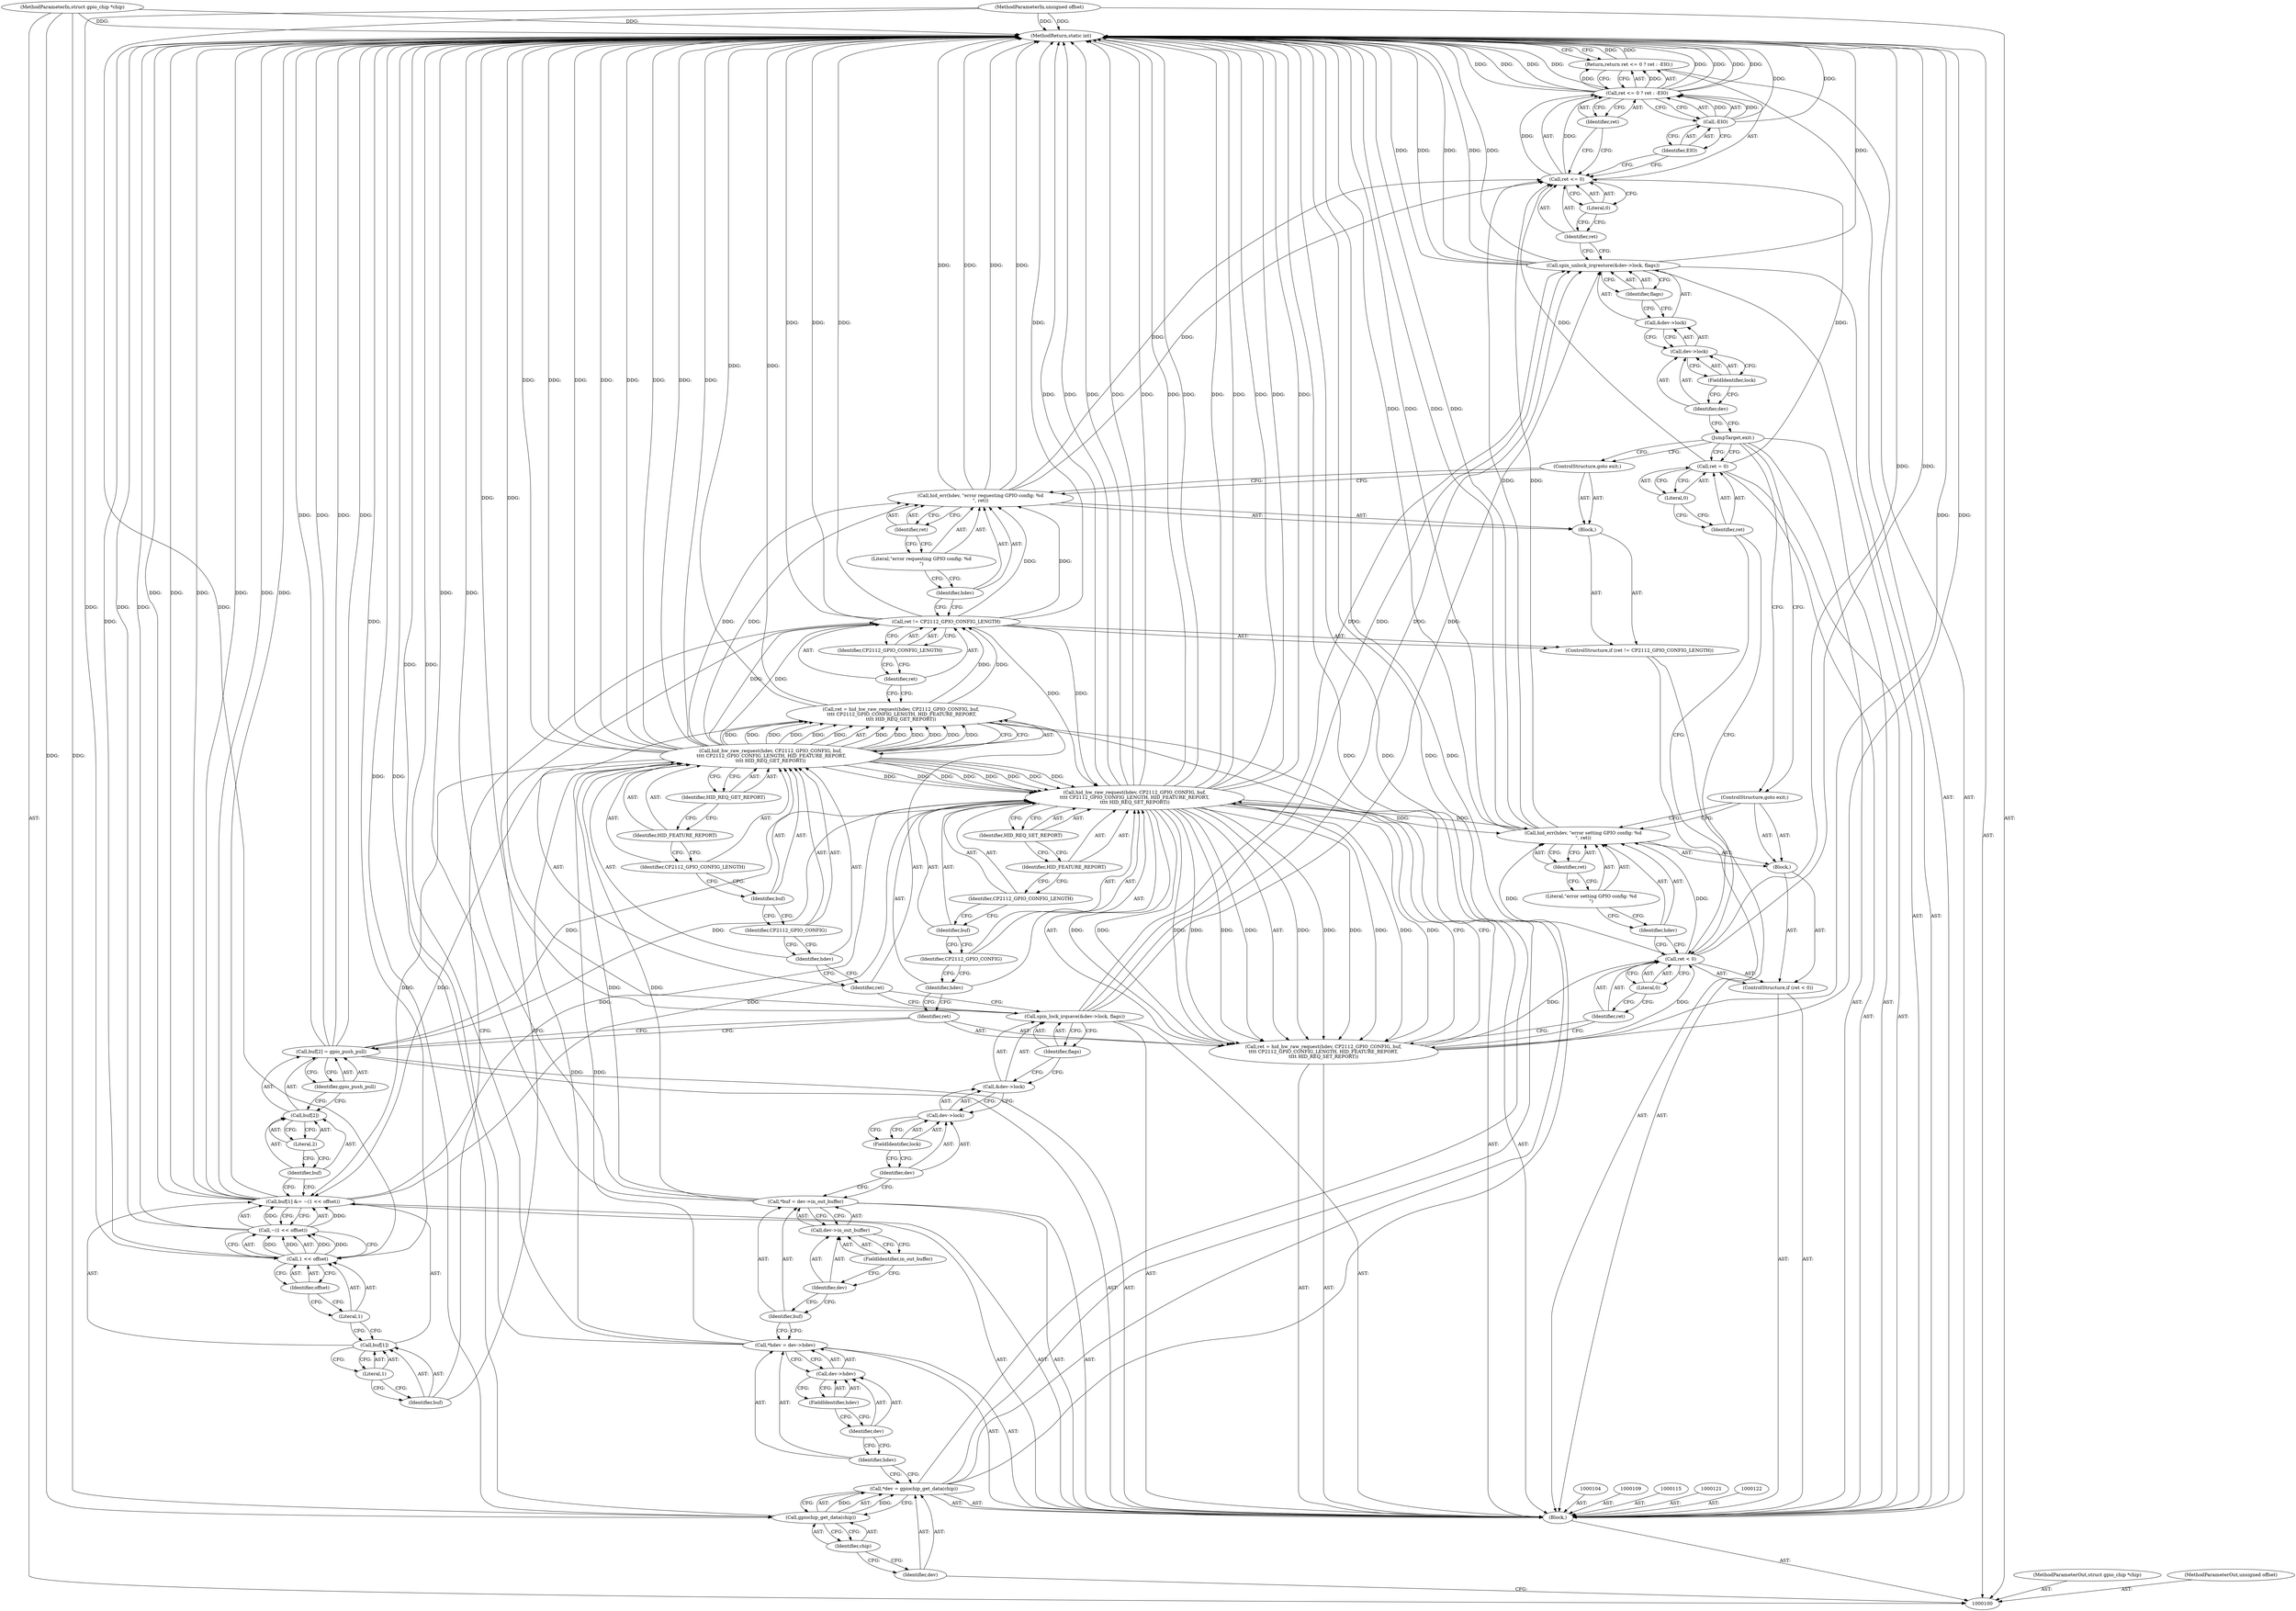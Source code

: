 digraph "1_linux_7a7b5df84b6b4e5d599c7289526eed96541a0654" {
"1000198" [label="(MethodReturn,static int)"];
"1000101" [label="(MethodParameterIn,struct gpio_chip *chip)"];
"1000298" [label="(MethodParameterOut,struct gpio_chip *chip)"];
"1000102" [label="(MethodParameterIn,unsigned offset)"];
"1000299" [label="(MethodParameterOut,unsigned offset)"];
"1000129" [label="(Call,ret = hid_hw_raw_request(hdev, CP2112_GPIO_CONFIG, buf,\n \t\t\t\t CP2112_GPIO_CONFIG_LENGTH, HID_FEATURE_REPORT,\n\t\t\t\t HID_REQ_GET_REPORT))"];
"1000130" [label="(Identifier,ret)"];
"1000132" [label="(Identifier,hdev)"];
"1000133" [label="(Identifier,CP2112_GPIO_CONFIG)"];
"1000134" [label="(Identifier,buf)"];
"1000131" [label="(Call,hid_hw_raw_request(hdev, CP2112_GPIO_CONFIG, buf,\n \t\t\t\t CP2112_GPIO_CONFIG_LENGTH, HID_FEATURE_REPORT,\n\t\t\t\t HID_REQ_GET_REPORT))"];
"1000136" [label="(Identifier,HID_FEATURE_REPORT)"];
"1000135" [label="(Identifier,CP2112_GPIO_CONFIG_LENGTH)"];
"1000137" [label="(Identifier,HID_REQ_GET_REPORT)"];
"1000138" [label="(ControlStructure,if (ret != CP2112_GPIO_CONFIG_LENGTH))"];
"1000141" [label="(Identifier,CP2112_GPIO_CONFIG_LENGTH)"];
"1000142" [label="(Block,)"];
"1000139" [label="(Call,ret != CP2112_GPIO_CONFIG_LENGTH)"];
"1000140" [label="(Identifier,ret)"];
"1000144" [label="(Identifier,hdev)"];
"1000145" [label="(Literal,\"error requesting GPIO config: %d\n\")"];
"1000143" [label="(Call,hid_err(hdev, \"error requesting GPIO config: %d\n\", ret))"];
"1000146" [label="(Identifier,ret)"];
"1000147" [label="(ControlStructure,goto exit;)"];
"1000148" [label="(Call,buf[1] &= ~(1 << offset))"];
"1000149" [label="(Call,buf[1])"];
"1000150" [label="(Identifier,buf)"];
"1000152" [label="(Call,~(1 << offset))"];
"1000153" [label="(Call,1 << offset)"];
"1000154" [label="(Literal,1)"];
"1000155" [label="(Identifier,offset)"];
"1000151" [label="(Literal,1)"];
"1000103" [label="(Block,)"];
"1000156" [label="(Call,buf[2] = gpio_push_pull)"];
"1000157" [label="(Call,buf[2])"];
"1000158" [label="(Identifier,buf)"];
"1000160" [label="(Identifier,gpio_push_pull)"];
"1000159" [label="(Literal,2)"];
"1000161" [label="(Call,ret = hid_hw_raw_request(hdev, CP2112_GPIO_CONFIG, buf,\n\t\t\t\t CP2112_GPIO_CONFIG_LENGTH, HID_FEATURE_REPORT,\n\t\t\t\t HID_REQ_SET_REPORT))"];
"1000162" [label="(Identifier,ret)"];
"1000164" [label="(Identifier,hdev)"];
"1000165" [label="(Identifier,CP2112_GPIO_CONFIG)"];
"1000166" [label="(Identifier,buf)"];
"1000163" [label="(Call,hid_hw_raw_request(hdev, CP2112_GPIO_CONFIG, buf,\n\t\t\t\t CP2112_GPIO_CONFIG_LENGTH, HID_FEATURE_REPORT,\n\t\t\t\t HID_REQ_SET_REPORT))"];
"1000168" [label="(Identifier,HID_FEATURE_REPORT)"];
"1000167" [label="(Identifier,CP2112_GPIO_CONFIG_LENGTH)"];
"1000169" [label="(Identifier,HID_REQ_SET_REPORT)"];
"1000170" [label="(ControlStructure,if (ret < 0))"];
"1000173" [label="(Literal,0)"];
"1000174" [label="(Block,)"];
"1000171" [label="(Call,ret < 0)"];
"1000172" [label="(Identifier,ret)"];
"1000176" [label="(Identifier,hdev)"];
"1000177" [label="(Literal,\"error setting GPIO config: %d\n\")"];
"1000175" [label="(Call,hid_err(hdev, \"error setting GPIO config: %d\n\", ret))"];
"1000178" [label="(Identifier,ret)"];
"1000179" [label="(ControlStructure,goto exit;)"];
"1000105" [label="(Call,*dev = gpiochip_get_data(chip))"];
"1000106" [label="(Identifier,dev)"];
"1000107" [label="(Call,gpiochip_get_data(chip))"];
"1000108" [label="(Identifier,chip)"];
"1000180" [label="(Call,ret = 0)"];
"1000181" [label="(Identifier,ret)"];
"1000182" [label="(Literal,0)"];
"1000183" [label="(JumpTarget,exit:)"];
"1000184" [label="(Call,spin_unlock_irqrestore(&dev->lock, flags))"];
"1000185" [label="(Call,&dev->lock)"];
"1000186" [label="(Call,dev->lock)"];
"1000187" [label="(Identifier,dev)"];
"1000188" [label="(FieldIdentifier,lock)"];
"1000189" [label="(Identifier,flags)"];
"1000194" [label="(Literal,0)"];
"1000190" [label="(Return,return ret <= 0 ? ret : -EIO;)"];
"1000195" [label="(Identifier,ret)"];
"1000196" [label="(Call,-EIO)"];
"1000197" [label="(Identifier,EIO)"];
"1000191" [label="(Call,ret <= 0 ? ret : -EIO)"];
"1000192" [label="(Call,ret <= 0)"];
"1000193" [label="(Identifier,ret)"];
"1000110" [label="(Call,*hdev = dev->hdev)"];
"1000111" [label="(Identifier,hdev)"];
"1000112" [label="(Call,dev->hdev)"];
"1000113" [label="(Identifier,dev)"];
"1000114" [label="(FieldIdentifier,hdev)"];
"1000118" [label="(Call,dev->in_out_buffer)"];
"1000119" [label="(Identifier,dev)"];
"1000120" [label="(FieldIdentifier,in_out_buffer)"];
"1000116" [label="(Call,*buf = dev->in_out_buffer)"];
"1000117" [label="(Identifier,buf)"];
"1000123" [label="(Call,spin_lock_irqsave(&dev->lock, flags))"];
"1000124" [label="(Call,&dev->lock)"];
"1000125" [label="(Call,dev->lock)"];
"1000126" [label="(Identifier,dev)"];
"1000127" [label="(FieldIdentifier,lock)"];
"1000128" [label="(Identifier,flags)"];
"1000198" -> "1000100"  [label="AST: "];
"1000198" -> "1000190"  [label="CFG: "];
"1000107" -> "1000198"  [label="DDG: "];
"1000184" -> "1000198"  [label="DDG: "];
"1000184" -> "1000198"  [label="DDG: "];
"1000184" -> "1000198"  [label="DDG: "];
"1000105" -> "1000198"  [label="DDG: "];
"1000105" -> "1000198"  [label="DDG: "];
"1000163" -> "1000198"  [label="DDG: "];
"1000163" -> "1000198"  [label="DDG: "];
"1000163" -> "1000198"  [label="DDG: "];
"1000163" -> "1000198"  [label="DDG: "];
"1000163" -> "1000198"  [label="DDG: "];
"1000163" -> "1000198"  [label="DDG: "];
"1000156" -> "1000198"  [label="DDG: "];
"1000156" -> "1000198"  [label="DDG: "];
"1000152" -> "1000198"  [label="DDG: "];
"1000116" -> "1000198"  [label="DDG: "];
"1000196" -> "1000198"  [label="DDG: "];
"1000123" -> "1000198"  [label="DDG: "];
"1000139" -> "1000198"  [label="DDG: "];
"1000139" -> "1000198"  [label="DDG: "];
"1000191" -> "1000198"  [label="DDG: "];
"1000191" -> "1000198"  [label="DDG: "];
"1000191" -> "1000198"  [label="DDG: "];
"1000191" -> "1000198"  [label="DDG: "];
"1000148" -> "1000198"  [label="DDG: "];
"1000148" -> "1000198"  [label="DDG: "];
"1000148" -> "1000198"  [label="DDG: "];
"1000153" -> "1000198"  [label="DDG: "];
"1000143" -> "1000198"  [label="DDG: "];
"1000143" -> "1000198"  [label="DDG: "];
"1000131" -> "1000198"  [label="DDG: "];
"1000131" -> "1000198"  [label="DDG: "];
"1000131" -> "1000198"  [label="DDG: "];
"1000131" -> "1000198"  [label="DDG: "];
"1000175" -> "1000198"  [label="DDG: "];
"1000175" -> "1000198"  [label="DDG: "];
"1000102" -> "1000198"  [label="DDG: "];
"1000110" -> "1000198"  [label="DDG: "];
"1000101" -> "1000198"  [label="DDG: "];
"1000171" -> "1000198"  [label="DDG: "];
"1000161" -> "1000198"  [label="DDG: "];
"1000129" -> "1000198"  [label="DDG: "];
"1000190" -> "1000198"  [label="DDG: "];
"1000101" -> "1000100"  [label="AST: "];
"1000101" -> "1000198"  [label="DDG: "];
"1000101" -> "1000107"  [label="DDG: "];
"1000298" -> "1000100"  [label="AST: "];
"1000102" -> "1000100"  [label="AST: "];
"1000102" -> "1000198"  [label="DDG: "];
"1000102" -> "1000153"  [label="DDG: "];
"1000299" -> "1000100"  [label="AST: "];
"1000129" -> "1000103"  [label="AST: "];
"1000129" -> "1000131"  [label="CFG: "];
"1000130" -> "1000129"  [label="AST: "];
"1000131" -> "1000129"  [label="AST: "];
"1000140" -> "1000129"  [label="CFG: "];
"1000129" -> "1000198"  [label="DDG: "];
"1000131" -> "1000129"  [label="DDG: "];
"1000131" -> "1000129"  [label="DDG: "];
"1000131" -> "1000129"  [label="DDG: "];
"1000131" -> "1000129"  [label="DDG: "];
"1000131" -> "1000129"  [label="DDG: "];
"1000131" -> "1000129"  [label="DDG: "];
"1000129" -> "1000139"  [label="DDG: "];
"1000130" -> "1000129"  [label="AST: "];
"1000130" -> "1000123"  [label="CFG: "];
"1000132" -> "1000130"  [label="CFG: "];
"1000132" -> "1000131"  [label="AST: "];
"1000132" -> "1000130"  [label="CFG: "];
"1000133" -> "1000132"  [label="CFG: "];
"1000133" -> "1000131"  [label="AST: "];
"1000133" -> "1000132"  [label="CFG: "];
"1000134" -> "1000133"  [label="CFG: "];
"1000134" -> "1000131"  [label="AST: "];
"1000134" -> "1000133"  [label="CFG: "];
"1000135" -> "1000134"  [label="CFG: "];
"1000131" -> "1000129"  [label="AST: "];
"1000131" -> "1000137"  [label="CFG: "];
"1000132" -> "1000131"  [label="AST: "];
"1000133" -> "1000131"  [label="AST: "];
"1000134" -> "1000131"  [label="AST: "];
"1000135" -> "1000131"  [label="AST: "];
"1000136" -> "1000131"  [label="AST: "];
"1000137" -> "1000131"  [label="AST: "];
"1000129" -> "1000131"  [label="CFG: "];
"1000131" -> "1000198"  [label="DDG: "];
"1000131" -> "1000198"  [label="DDG: "];
"1000131" -> "1000198"  [label="DDG: "];
"1000131" -> "1000198"  [label="DDG: "];
"1000131" -> "1000129"  [label="DDG: "];
"1000131" -> "1000129"  [label="DDG: "];
"1000131" -> "1000129"  [label="DDG: "];
"1000131" -> "1000129"  [label="DDG: "];
"1000131" -> "1000129"  [label="DDG: "];
"1000131" -> "1000129"  [label="DDG: "];
"1000110" -> "1000131"  [label="DDG: "];
"1000116" -> "1000131"  [label="DDG: "];
"1000131" -> "1000139"  [label="DDG: "];
"1000131" -> "1000143"  [label="DDG: "];
"1000131" -> "1000148"  [label="DDG: "];
"1000131" -> "1000163"  [label="DDG: "];
"1000131" -> "1000163"  [label="DDG: "];
"1000131" -> "1000163"  [label="DDG: "];
"1000131" -> "1000163"  [label="DDG: "];
"1000136" -> "1000131"  [label="AST: "];
"1000136" -> "1000135"  [label="CFG: "];
"1000137" -> "1000136"  [label="CFG: "];
"1000135" -> "1000131"  [label="AST: "];
"1000135" -> "1000134"  [label="CFG: "];
"1000136" -> "1000135"  [label="CFG: "];
"1000137" -> "1000131"  [label="AST: "];
"1000137" -> "1000136"  [label="CFG: "];
"1000131" -> "1000137"  [label="CFG: "];
"1000138" -> "1000103"  [label="AST: "];
"1000139" -> "1000138"  [label="AST: "];
"1000142" -> "1000138"  [label="AST: "];
"1000141" -> "1000139"  [label="AST: "];
"1000141" -> "1000140"  [label="CFG: "];
"1000139" -> "1000141"  [label="CFG: "];
"1000142" -> "1000138"  [label="AST: "];
"1000143" -> "1000142"  [label="AST: "];
"1000147" -> "1000142"  [label="AST: "];
"1000139" -> "1000138"  [label="AST: "];
"1000139" -> "1000141"  [label="CFG: "];
"1000140" -> "1000139"  [label="AST: "];
"1000141" -> "1000139"  [label="AST: "];
"1000144" -> "1000139"  [label="CFG: "];
"1000150" -> "1000139"  [label="CFG: "];
"1000139" -> "1000198"  [label="DDG: "];
"1000139" -> "1000198"  [label="DDG: "];
"1000129" -> "1000139"  [label="DDG: "];
"1000131" -> "1000139"  [label="DDG: "];
"1000139" -> "1000143"  [label="DDG: "];
"1000139" -> "1000163"  [label="DDG: "];
"1000140" -> "1000139"  [label="AST: "];
"1000140" -> "1000129"  [label="CFG: "];
"1000141" -> "1000140"  [label="CFG: "];
"1000144" -> "1000143"  [label="AST: "];
"1000144" -> "1000139"  [label="CFG: "];
"1000145" -> "1000144"  [label="CFG: "];
"1000145" -> "1000143"  [label="AST: "];
"1000145" -> "1000144"  [label="CFG: "];
"1000146" -> "1000145"  [label="CFG: "];
"1000143" -> "1000142"  [label="AST: "];
"1000143" -> "1000146"  [label="CFG: "];
"1000144" -> "1000143"  [label="AST: "];
"1000145" -> "1000143"  [label="AST: "];
"1000146" -> "1000143"  [label="AST: "];
"1000147" -> "1000143"  [label="CFG: "];
"1000143" -> "1000198"  [label="DDG: "];
"1000143" -> "1000198"  [label="DDG: "];
"1000131" -> "1000143"  [label="DDG: "];
"1000139" -> "1000143"  [label="DDG: "];
"1000143" -> "1000192"  [label="DDG: "];
"1000146" -> "1000143"  [label="AST: "];
"1000146" -> "1000145"  [label="CFG: "];
"1000143" -> "1000146"  [label="CFG: "];
"1000147" -> "1000142"  [label="AST: "];
"1000147" -> "1000143"  [label="CFG: "];
"1000183" -> "1000147"  [label="CFG: "];
"1000148" -> "1000103"  [label="AST: "];
"1000148" -> "1000152"  [label="CFG: "];
"1000149" -> "1000148"  [label="AST: "];
"1000152" -> "1000148"  [label="AST: "];
"1000158" -> "1000148"  [label="CFG: "];
"1000148" -> "1000198"  [label="DDG: "];
"1000148" -> "1000198"  [label="DDG: "];
"1000148" -> "1000198"  [label="DDG: "];
"1000131" -> "1000148"  [label="DDG: "];
"1000152" -> "1000148"  [label="DDG: "];
"1000148" -> "1000163"  [label="DDG: "];
"1000149" -> "1000148"  [label="AST: "];
"1000149" -> "1000151"  [label="CFG: "];
"1000150" -> "1000149"  [label="AST: "];
"1000151" -> "1000149"  [label="AST: "];
"1000154" -> "1000149"  [label="CFG: "];
"1000150" -> "1000149"  [label="AST: "];
"1000150" -> "1000139"  [label="CFG: "];
"1000151" -> "1000150"  [label="CFG: "];
"1000152" -> "1000148"  [label="AST: "];
"1000152" -> "1000153"  [label="CFG: "];
"1000153" -> "1000152"  [label="AST: "];
"1000148" -> "1000152"  [label="CFG: "];
"1000152" -> "1000198"  [label="DDG: "];
"1000152" -> "1000148"  [label="DDG: "];
"1000153" -> "1000152"  [label="DDG: "];
"1000153" -> "1000152"  [label="DDG: "];
"1000153" -> "1000152"  [label="AST: "];
"1000153" -> "1000155"  [label="CFG: "];
"1000154" -> "1000153"  [label="AST: "];
"1000155" -> "1000153"  [label="AST: "];
"1000152" -> "1000153"  [label="CFG: "];
"1000153" -> "1000198"  [label="DDG: "];
"1000153" -> "1000152"  [label="DDG: "];
"1000153" -> "1000152"  [label="DDG: "];
"1000102" -> "1000153"  [label="DDG: "];
"1000154" -> "1000153"  [label="AST: "];
"1000154" -> "1000149"  [label="CFG: "];
"1000155" -> "1000154"  [label="CFG: "];
"1000155" -> "1000153"  [label="AST: "];
"1000155" -> "1000154"  [label="CFG: "];
"1000153" -> "1000155"  [label="CFG: "];
"1000151" -> "1000149"  [label="AST: "];
"1000151" -> "1000150"  [label="CFG: "];
"1000149" -> "1000151"  [label="CFG: "];
"1000103" -> "1000100"  [label="AST: "];
"1000104" -> "1000103"  [label="AST: "];
"1000105" -> "1000103"  [label="AST: "];
"1000109" -> "1000103"  [label="AST: "];
"1000110" -> "1000103"  [label="AST: "];
"1000115" -> "1000103"  [label="AST: "];
"1000116" -> "1000103"  [label="AST: "];
"1000121" -> "1000103"  [label="AST: "];
"1000122" -> "1000103"  [label="AST: "];
"1000123" -> "1000103"  [label="AST: "];
"1000129" -> "1000103"  [label="AST: "];
"1000138" -> "1000103"  [label="AST: "];
"1000148" -> "1000103"  [label="AST: "];
"1000156" -> "1000103"  [label="AST: "];
"1000161" -> "1000103"  [label="AST: "];
"1000170" -> "1000103"  [label="AST: "];
"1000180" -> "1000103"  [label="AST: "];
"1000183" -> "1000103"  [label="AST: "];
"1000184" -> "1000103"  [label="AST: "];
"1000190" -> "1000103"  [label="AST: "];
"1000156" -> "1000103"  [label="AST: "];
"1000156" -> "1000160"  [label="CFG: "];
"1000157" -> "1000156"  [label="AST: "];
"1000160" -> "1000156"  [label="AST: "];
"1000162" -> "1000156"  [label="CFG: "];
"1000156" -> "1000198"  [label="DDG: "];
"1000156" -> "1000198"  [label="DDG: "];
"1000156" -> "1000163"  [label="DDG: "];
"1000157" -> "1000156"  [label="AST: "];
"1000157" -> "1000159"  [label="CFG: "];
"1000158" -> "1000157"  [label="AST: "];
"1000159" -> "1000157"  [label="AST: "];
"1000160" -> "1000157"  [label="CFG: "];
"1000158" -> "1000157"  [label="AST: "];
"1000158" -> "1000148"  [label="CFG: "];
"1000159" -> "1000158"  [label="CFG: "];
"1000160" -> "1000156"  [label="AST: "];
"1000160" -> "1000157"  [label="CFG: "];
"1000156" -> "1000160"  [label="CFG: "];
"1000159" -> "1000157"  [label="AST: "];
"1000159" -> "1000158"  [label="CFG: "];
"1000157" -> "1000159"  [label="CFG: "];
"1000161" -> "1000103"  [label="AST: "];
"1000161" -> "1000163"  [label="CFG: "];
"1000162" -> "1000161"  [label="AST: "];
"1000163" -> "1000161"  [label="AST: "];
"1000172" -> "1000161"  [label="CFG: "];
"1000161" -> "1000198"  [label="DDG: "];
"1000163" -> "1000161"  [label="DDG: "];
"1000163" -> "1000161"  [label="DDG: "];
"1000163" -> "1000161"  [label="DDG: "];
"1000163" -> "1000161"  [label="DDG: "];
"1000163" -> "1000161"  [label="DDG: "];
"1000163" -> "1000161"  [label="DDG: "];
"1000161" -> "1000171"  [label="DDG: "];
"1000162" -> "1000161"  [label="AST: "];
"1000162" -> "1000156"  [label="CFG: "];
"1000164" -> "1000162"  [label="CFG: "];
"1000164" -> "1000163"  [label="AST: "];
"1000164" -> "1000162"  [label="CFG: "];
"1000165" -> "1000164"  [label="CFG: "];
"1000165" -> "1000163"  [label="AST: "];
"1000165" -> "1000164"  [label="CFG: "];
"1000166" -> "1000165"  [label="CFG: "];
"1000166" -> "1000163"  [label="AST: "];
"1000166" -> "1000165"  [label="CFG: "];
"1000167" -> "1000166"  [label="CFG: "];
"1000163" -> "1000161"  [label="AST: "];
"1000163" -> "1000169"  [label="CFG: "];
"1000164" -> "1000163"  [label="AST: "];
"1000165" -> "1000163"  [label="AST: "];
"1000166" -> "1000163"  [label="AST: "];
"1000167" -> "1000163"  [label="AST: "];
"1000168" -> "1000163"  [label="AST: "];
"1000169" -> "1000163"  [label="AST: "];
"1000161" -> "1000163"  [label="CFG: "];
"1000163" -> "1000198"  [label="DDG: "];
"1000163" -> "1000198"  [label="DDG: "];
"1000163" -> "1000198"  [label="DDG: "];
"1000163" -> "1000198"  [label="DDG: "];
"1000163" -> "1000198"  [label="DDG: "];
"1000163" -> "1000198"  [label="DDG: "];
"1000163" -> "1000161"  [label="DDG: "];
"1000163" -> "1000161"  [label="DDG: "];
"1000163" -> "1000161"  [label="DDG: "];
"1000163" -> "1000161"  [label="DDG: "];
"1000163" -> "1000161"  [label="DDG: "];
"1000163" -> "1000161"  [label="DDG: "];
"1000131" -> "1000163"  [label="DDG: "];
"1000131" -> "1000163"  [label="DDG: "];
"1000131" -> "1000163"  [label="DDG: "];
"1000131" -> "1000163"  [label="DDG: "];
"1000156" -> "1000163"  [label="DDG: "];
"1000148" -> "1000163"  [label="DDG: "];
"1000139" -> "1000163"  [label="DDG: "];
"1000163" -> "1000175"  [label="DDG: "];
"1000168" -> "1000163"  [label="AST: "];
"1000168" -> "1000167"  [label="CFG: "];
"1000169" -> "1000168"  [label="CFG: "];
"1000167" -> "1000163"  [label="AST: "];
"1000167" -> "1000166"  [label="CFG: "];
"1000168" -> "1000167"  [label="CFG: "];
"1000169" -> "1000163"  [label="AST: "];
"1000169" -> "1000168"  [label="CFG: "];
"1000163" -> "1000169"  [label="CFG: "];
"1000170" -> "1000103"  [label="AST: "];
"1000171" -> "1000170"  [label="AST: "];
"1000174" -> "1000170"  [label="AST: "];
"1000173" -> "1000171"  [label="AST: "];
"1000173" -> "1000172"  [label="CFG: "];
"1000171" -> "1000173"  [label="CFG: "];
"1000174" -> "1000170"  [label="AST: "];
"1000175" -> "1000174"  [label="AST: "];
"1000179" -> "1000174"  [label="AST: "];
"1000171" -> "1000170"  [label="AST: "];
"1000171" -> "1000173"  [label="CFG: "];
"1000172" -> "1000171"  [label="AST: "];
"1000173" -> "1000171"  [label="AST: "];
"1000176" -> "1000171"  [label="CFG: "];
"1000181" -> "1000171"  [label="CFG: "];
"1000171" -> "1000198"  [label="DDG: "];
"1000161" -> "1000171"  [label="DDG: "];
"1000171" -> "1000175"  [label="DDG: "];
"1000172" -> "1000171"  [label="AST: "];
"1000172" -> "1000161"  [label="CFG: "];
"1000173" -> "1000172"  [label="CFG: "];
"1000176" -> "1000175"  [label="AST: "];
"1000176" -> "1000171"  [label="CFG: "];
"1000177" -> "1000176"  [label="CFG: "];
"1000177" -> "1000175"  [label="AST: "];
"1000177" -> "1000176"  [label="CFG: "];
"1000178" -> "1000177"  [label="CFG: "];
"1000175" -> "1000174"  [label="AST: "];
"1000175" -> "1000178"  [label="CFG: "];
"1000176" -> "1000175"  [label="AST: "];
"1000177" -> "1000175"  [label="AST: "];
"1000178" -> "1000175"  [label="AST: "];
"1000179" -> "1000175"  [label="CFG: "];
"1000175" -> "1000198"  [label="DDG: "];
"1000175" -> "1000198"  [label="DDG: "];
"1000163" -> "1000175"  [label="DDG: "];
"1000171" -> "1000175"  [label="DDG: "];
"1000175" -> "1000192"  [label="DDG: "];
"1000178" -> "1000175"  [label="AST: "];
"1000178" -> "1000177"  [label="CFG: "];
"1000175" -> "1000178"  [label="CFG: "];
"1000179" -> "1000174"  [label="AST: "];
"1000179" -> "1000175"  [label="CFG: "];
"1000183" -> "1000179"  [label="CFG: "];
"1000105" -> "1000103"  [label="AST: "];
"1000105" -> "1000107"  [label="CFG: "];
"1000106" -> "1000105"  [label="AST: "];
"1000107" -> "1000105"  [label="AST: "];
"1000111" -> "1000105"  [label="CFG: "];
"1000105" -> "1000198"  [label="DDG: "];
"1000105" -> "1000198"  [label="DDG: "];
"1000107" -> "1000105"  [label="DDG: "];
"1000106" -> "1000105"  [label="AST: "];
"1000106" -> "1000100"  [label="CFG: "];
"1000108" -> "1000106"  [label="CFG: "];
"1000107" -> "1000105"  [label="AST: "];
"1000107" -> "1000108"  [label="CFG: "];
"1000108" -> "1000107"  [label="AST: "];
"1000105" -> "1000107"  [label="CFG: "];
"1000107" -> "1000198"  [label="DDG: "];
"1000107" -> "1000105"  [label="DDG: "];
"1000101" -> "1000107"  [label="DDG: "];
"1000108" -> "1000107"  [label="AST: "];
"1000108" -> "1000106"  [label="CFG: "];
"1000107" -> "1000108"  [label="CFG: "];
"1000180" -> "1000103"  [label="AST: "];
"1000180" -> "1000182"  [label="CFG: "];
"1000181" -> "1000180"  [label="AST: "];
"1000182" -> "1000180"  [label="AST: "];
"1000183" -> "1000180"  [label="CFG: "];
"1000180" -> "1000192"  [label="DDG: "];
"1000181" -> "1000180"  [label="AST: "];
"1000181" -> "1000171"  [label="CFG: "];
"1000182" -> "1000181"  [label="CFG: "];
"1000182" -> "1000180"  [label="AST: "];
"1000182" -> "1000181"  [label="CFG: "];
"1000180" -> "1000182"  [label="CFG: "];
"1000183" -> "1000103"  [label="AST: "];
"1000183" -> "1000180"  [label="CFG: "];
"1000183" -> "1000147"  [label="CFG: "];
"1000183" -> "1000179"  [label="CFG: "];
"1000187" -> "1000183"  [label="CFG: "];
"1000184" -> "1000103"  [label="AST: "];
"1000184" -> "1000189"  [label="CFG: "];
"1000185" -> "1000184"  [label="AST: "];
"1000189" -> "1000184"  [label="AST: "];
"1000193" -> "1000184"  [label="CFG: "];
"1000184" -> "1000198"  [label="DDG: "];
"1000184" -> "1000198"  [label="DDG: "];
"1000184" -> "1000198"  [label="DDG: "];
"1000123" -> "1000184"  [label="DDG: "];
"1000123" -> "1000184"  [label="DDG: "];
"1000185" -> "1000184"  [label="AST: "];
"1000185" -> "1000186"  [label="CFG: "];
"1000186" -> "1000185"  [label="AST: "];
"1000189" -> "1000185"  [label="CFG: "];
"1000186" -> "1000185"  [label="AST: "];
"1000186" -> "1000188"  [label="CFG: "];
"1000187" -> "1000186"  [label="AST: "];
"1000188" -> "1000186"  [label="AST: "];
"1000185" -> "1000186"  [label="CFG: "];
"1000187" -> "1000186"  [label="AST: "];
"1000187" -> "1000183"  [label="CFG: "];
"1000188" -> "1000187"  [label="CFG: "];
"1000188" -> "1000186"  [label="AST: "];
"1000188" -> "1000187"  [label="CFG: "];
"1000186" -> "1000188"  [label="CFG: "];
"1000189" -> "1000184"  [label="AST: "];
"1000189" -> "1000185"  [label="CFG: "];
"1000184" -> "1000189"  [label="CFG: "];
"1000194" -> "1000192"  [label="AST: "];
"1000194" -> "1000193"  [label="CFG: "];
"1000192" -> "1000194"  [label="CFG: "];
"1000190" -> "1000103"  [label="AST: "];
"1000190" -> "1000191"  [label="CFG: "];
"1000191" -> "1000190"  [label="AST: "];
"1000198" -> "1000190"  [label="CFG: "];
"1000190" -> "1000198"  [label="DDG: "];
"1000191" -> "1000190"  [label="DDG: "];
"1000195" -> "1000191"  [label="AST: "];
"1000195" -> "1000192"  [label="CFG: "];
"1000191" -> "1000195"  [label="CFG: "];
"1000196" -> "1000191"  [label="AST: "];
"1000196" -> "1000197"  [label="CFG: "];
"1000197" -> "1000196"  [label="AST: "];
"1000191" -> "1000196"  [label="CFG: "];
"1000196" -> "1000198"  [label="DDG: "];
"1000196" -> "1000191"  [label="DDG: "];
"1000197" -> "1000196"  [label="AST: "];
"1000197" -> "1000192"  [label="CFG: "];
"1000196" -> "1000197"  [label="CFG: "];
"1000191" -> "1000190"  [label="AST: "];
"1000191" -> "1000195"  [label="CFG: "];
"1000191" -> "1000196"  [label="CFG: "];
"1000192" -> "1000191"  [label="AST: "];
"1000195" -> "1000191"  [label="AST: "];
"1000196" -> "1000191"  [label="AST: "];
"1000190" -> "1000191"  [label="CFG: "];
"1000191" -> "1000198"  [label="DDG: "];
"1000191" -> "1000198"  [label="DDG: "];
"1000191" -> "1000198"  [label="DDG: "];
"1000191" -> "1000198"  [label="DDG: "];
"1000191" -> "1000190"  [label="DDG: "];
"1000192" -> "1000191"  [label="DDG: "];
"1000196" -> "1000191"  [label="DDG: "];
"1000192" -> "1000191"  [label="AST: "];
"1000192" -> "1000194"  [label="CFG: "];
"1000193" -> "1000192"  [label="AST: "];
"1000194" -> "1000192"  [label="AST: "];
"1000195" -> "1000192"  [label="CFG: "];
"1000197" -> "1000192"  [label="CFG: "];
"1000192" -> "1000191"  [label="DDG: "];
"1000175" -> "1000192"  [label="DDG: "];
"1000180" -> "1000192"  [label="DDG: "];
"1000143" -> "1000192"  [label="DDG: "];
"1000193" -> "1000192"  [label="AST: "];
"1000193" -> "1000184"  [label="CFG: "];
"1000194" -> "1000193"  [label="CFG: "];
"1000110" -> "1000103"  [label="AST: "];
"1000110" -> "1000112"  [label="CFG: "];
"1000111" -> "1000110"  [label="AST: "];
"1000112" -> "1000110"  [label="AST: "];
"1000117" -> "1000110"  [label="CFG: "];
"1000110" -> "1000198"  [label="DDG: "];
"1000110" -> "1000131"  [label="DDG: "];
"1000111" -> "1000110"  [label="AST: "];
"1000111" -> "1000105"  [label="CFG: "];
"1000113" -> "1000111"  [label="CFG: "];
"1000112" -> "1000110"  [label="AST: "];
"1000112" -> "1000114"  [label="CFG: "];
"1000113" -> "1000112"  [label="AST: "];
"1000114" -> "1000112"  [label="AST: "];
"1000110" -> "1000112"  [label="CFG: "];
"1000113" -> "1000112"  [label="AST: "];
"1000113" -> "1000111"  [label="CFG: "];
"1000114" -> "1000113"  [label="CFG: "];
"1000114" -> "1000112"  [label="AST: "];
"1000114" -> "1000113"  [label="CFG: "];
"1000112" -> "1000114"  [label="CFG: "];
"1000118" -> "1000116"  [label="AST: "];
"1000118" -> "1000120"  [label="CFG: "];
"1000119" -> "1000118"  [label="AST: "];
"1000120" -> "1000118"  [label="AST: "];
"1000116" -> "1000118"  [label="CFG: "];
"1000119" -> "1000118"  [label="AST: "];
"1000119" -> "1000117"  [label="CFG: "];
"1000120" -> "1000119"  [label="CFG: "];
"1000120" -> "1000118"  [label="AST: "];
"1000120" -> "1000119"  [label="CFG: "];
"1000118" -> "1000120"  [label="CFG: "];
"1000116" -> "1000103"  [label="AST: "];
"1000116" -> "1000118"  [label="CFG: "];
"1000117" -> "1000116"  [label="AST: "];
"1000118" -> "1000116"  [label="AST: "];
"1000126" -> "1000116"  [label="CFG: "];
"1000116" -> "1000198"  [label="DDG: "];
"1000116" -> "1000131"  [label="DDG: "];
"1000117" -> "1000116"  [label="AST: "];
"1000117" -> "1000110"  [label="CFG: "];
"1000119" -> "1000117"  [label="CFG: "];
"1000123" -> "1000103"  [label="AST: "];
"1000123" -> "1000128"  [label="CFG: "];
"1000124" -> "1000123"  [label="AST: "];
"1000128" -> "1000123"  [label="AST: "];
"1000130" -> "1000123"  [label="CFG: "];
"1000123" -> "1000198"  [label="DDG: "];
"1000123" -> "1000184"  [label="DDG: "];
"1000123" -> "1000184"  [label="DDG: "];
"1000124" -> "1000123"  [label="AST: "];
"1000124" -> "1000125"  [label="CFG: "];
"1000125" -> "1000124"  [label="AST: "];
"1000128" -> "1000124"  [label="CFG: "];
"1000125" -> "1000124"  [label="AST: "];
"1000125" -> "1000127"  [label="CFG: "];
"1000126" -> "1000125"  [label="AST: "];
"1000127" -> "1000125"  [label="AST: "];
"1000124" -> "1000125"  [label="CFG: "];
"1000126" -> "1000125"  [label="AST: "];
"1000126" -> "1000116"  [label="CFG: "];
"1000127" -> "1000126"  [label="CFG: "];
"1000127" -> "1000125"  [label="AST: "];
"1000127" -> "1000126"  [label="CFG: "];
"1000125" -> "1000127"  [label="CFG: "];
"1000128" -> "1000123"  [label="AST: "];
"1000128" -> "1000124"  [label="CFG: "];
"1000123" -> "1000128"  [label="CFG: "];
}
